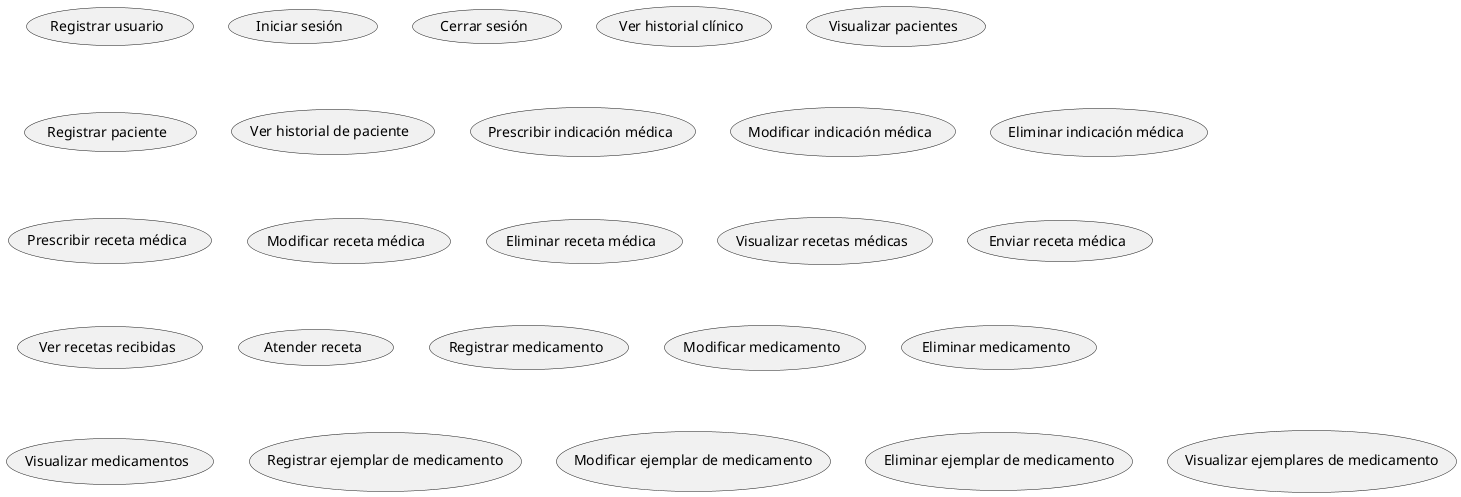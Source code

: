 @startuml
usecase registrarUsuario as "Registrar usuario"
usecase iniciarSesion as "Iniciar sesión"
usecase cerrarSesion as "Cerrar sesión"

'Esto es del paciente
usecase verHistorialClinico as "Ver historial clínico"


usecase visualizarPacientes as "Visualizar pacientes"
usecase registrarPaciente as "Registrar paciente"
usecase verHistorialDePaciente as "Ver historial de paciente"

usecase prescribirIndicacion as "Prescribir indicación médica"
usecase modificarIndicacion as "Modificar indicación médica"
usecase eliminarIndicacion as "Eliminar indicación médica"

usecase prescribirReceta as "Prescribir receta médica"
usecase modificarReceta as "Modificar receta médica"
usecase eliminarReceta as "Eliminar receta médica"
usecase visualizarRecetas as "Visualizar recetas médicas"
usecase enviarReceta as "Enviar receta médica"

usecase verRecetasRecibidas as "Ver recetas recibidas"
usecase atenderReceta as "Atender receta"

usecase registrarMedicamento as "Registrar medicamento"
usecase modificarMedicamento as "Modificar medicamento"
usecase eliminarMedicamento as "Eliminar medicamento"
usecase visualizarMedicamentos as "Visualizar medicamentos"
usecase registrarEjemplarDeMedicamento as "Registrar ejemplar de medicamento"
usecase modificarEjemplarDeMedicamento as "Modificar ejemplar de medicamento"
usecase eliminarEjemplarDeMedicamento as "Eliminar ejemplar de medicamento"
usecase visualizarEjemplaresDeMedicamento as "Visualizar ejemplares de medicamento"


@enduml
